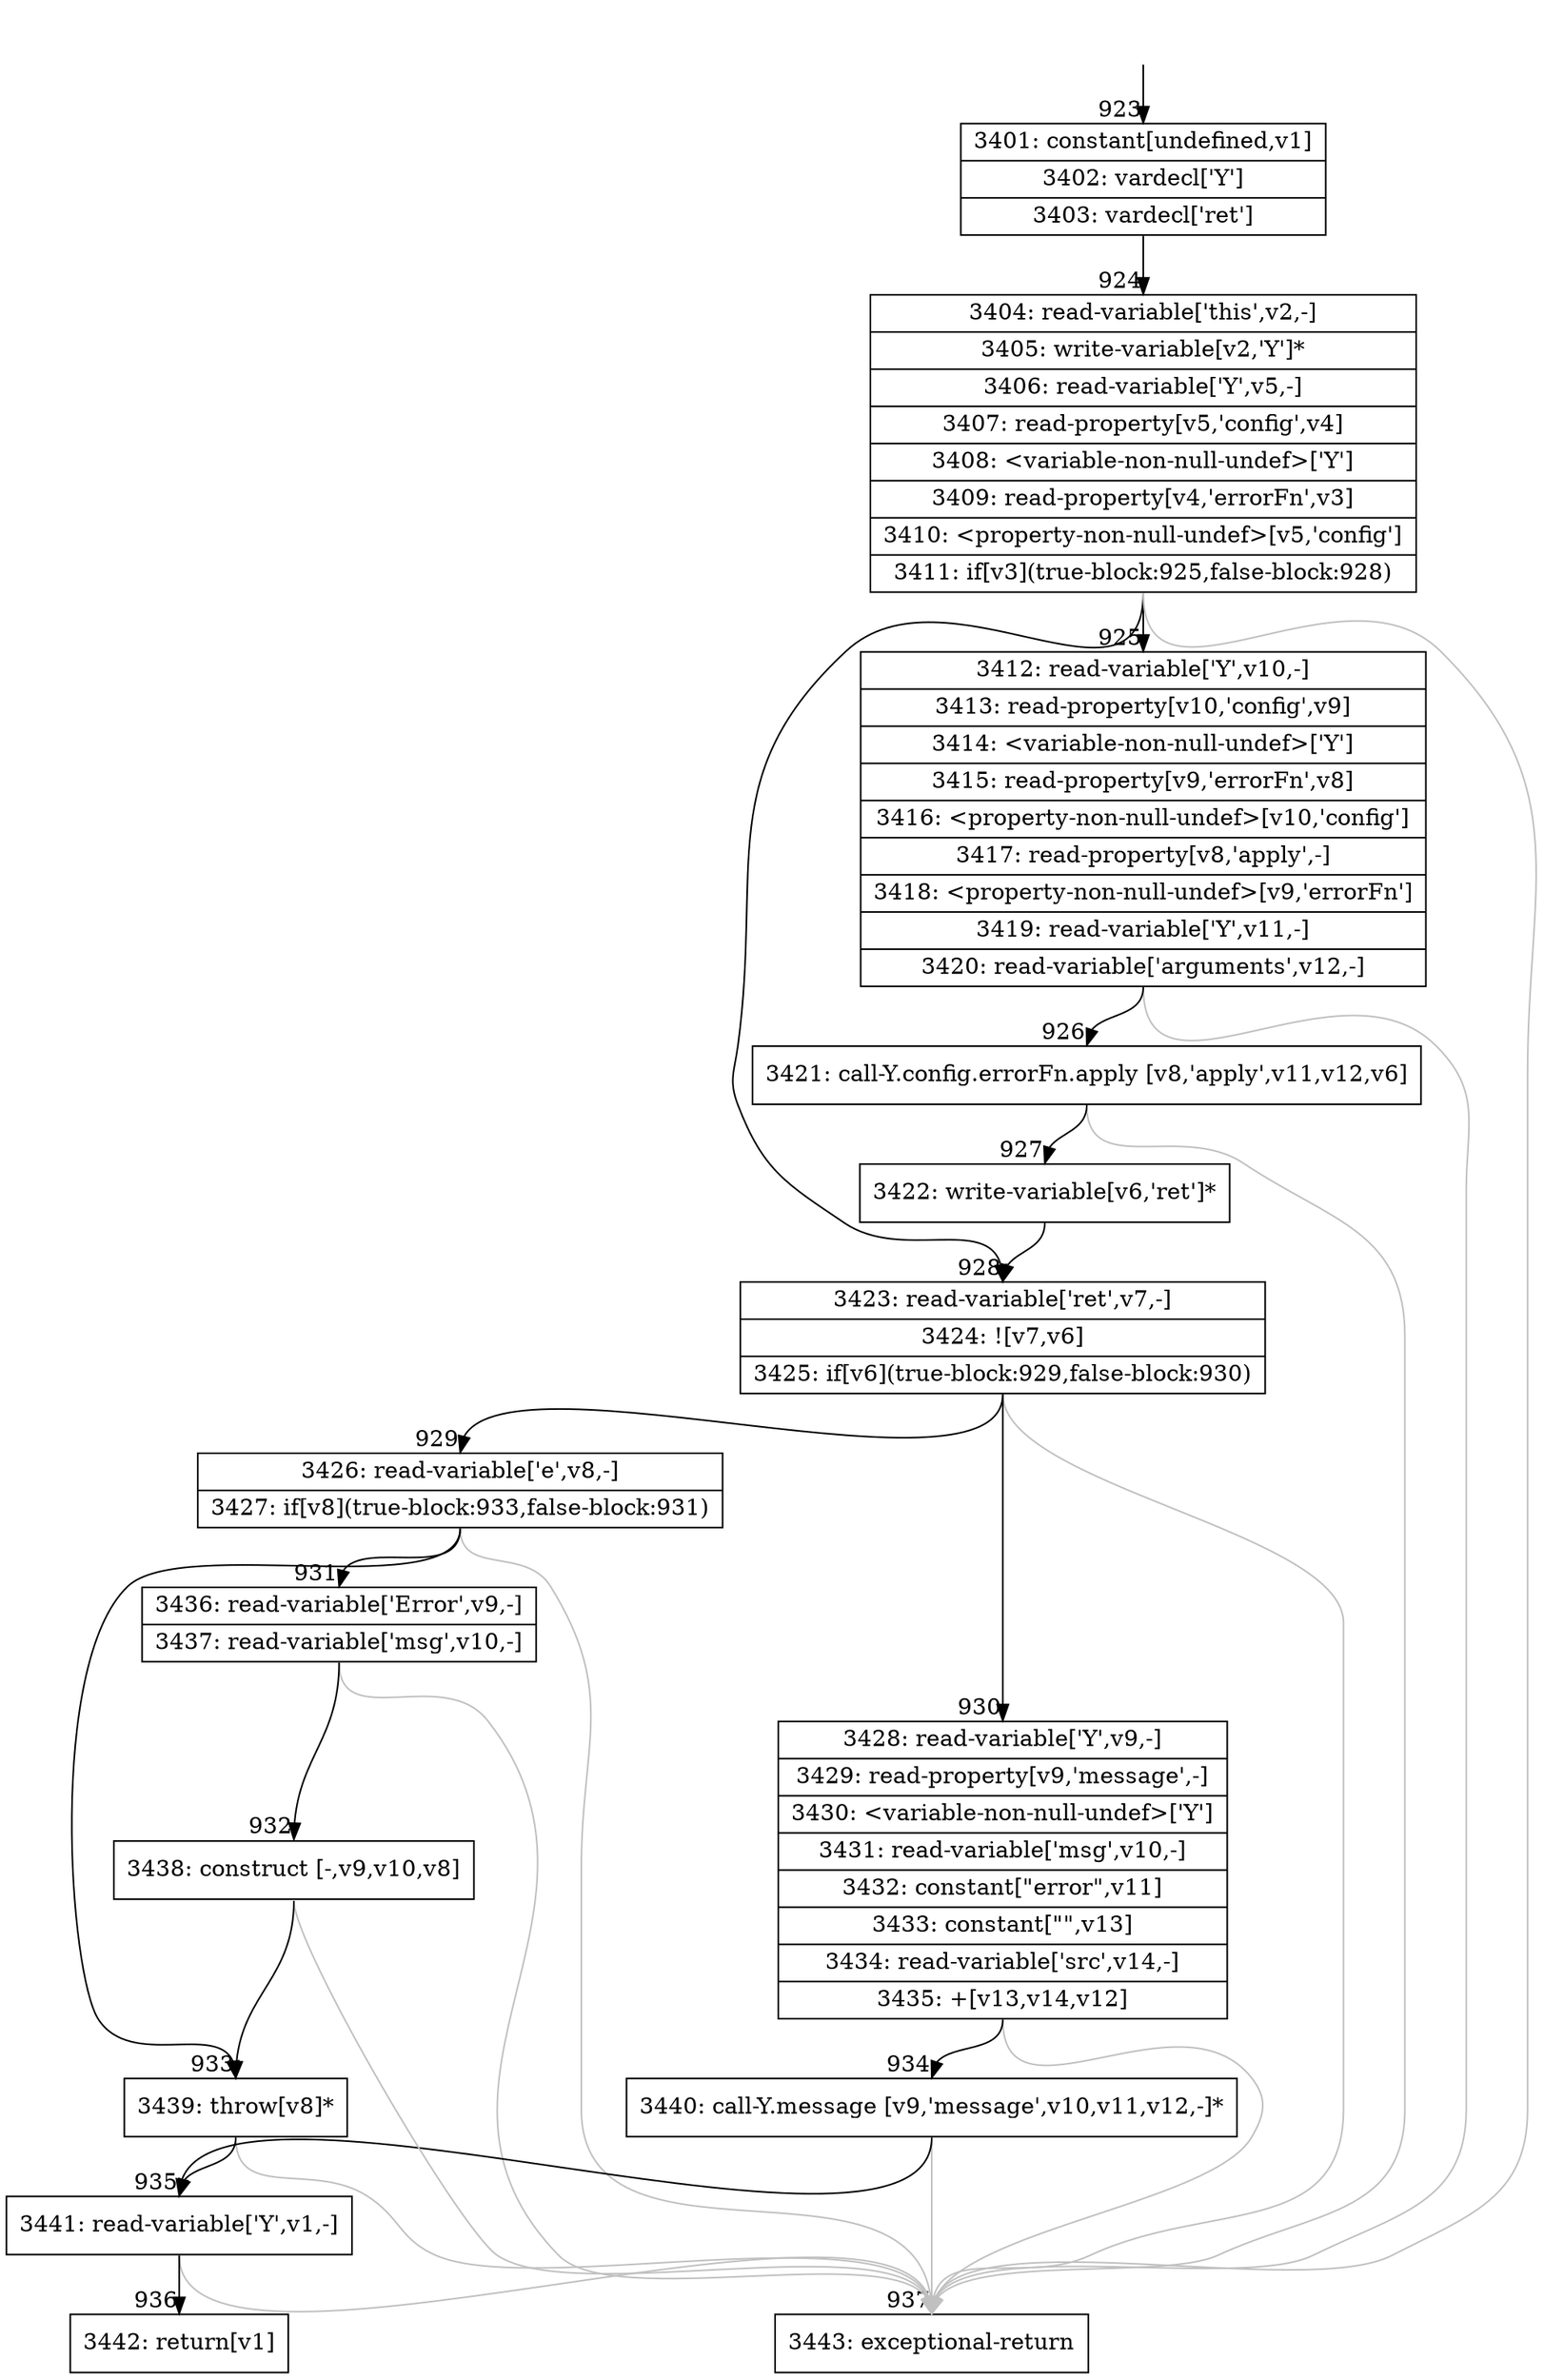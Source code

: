 digraph {
rankdir="TD"
BB_entry37[shape=none,label=""];
BB_entry37 -> BB923 [tailport=s, headport=n, headlabel="    923"]
BB923 [shape=record label="{3401: constant[undefined,v1]|3402: vardecl['Y']|3403: vardecl['ret']}" ] 
BB923 -> BB924 [tailport=s, headport=n, headlabel="      924"]
BB924 [shape=record label="{3404: read-variable['this',v2,-]|3405: write-variable[v2,'Y']*|3406: read-variable['Y',v5,-]|3407: read-property[v5,'config',v4]|3408: \<variable-non-null-undef\>['Y']|3409: read-property[v4,'errorFn',v3]|3410: \<property-non-null-undef\>[v5,'config']|3411: if[v3](true-block:925,false-block:928)}" ] 
BB924 -> BB925 [tailport=s, headport=n, headlabel="      925"]
BB924 -> BB928 [tailport=s, headport=n, headlabel="      928"]
BB924 -> BB937 [tailport=s, headport=n, color=gray, headlabel="      937"]
BB925 [shape=record label="{3412: read-variable['Y',v10,-]|3413: read-property[v10,'config',v9]|3414: \<variable-non-null-undef\>['Y']|3415: read-property[v9,'errorFn',v8]|3416: \<property-non-null-undef\>[v10,'config']|3417: read-property[v8,'apply',-]|3418: \<property-non-null-undef\>[v9,'errorFn']|3419: read-variable['Y',v11,-]|3420: read-variable['arguments',v12,-]}" ] 
BB925 -> BB926 [tailport=s, headport=n, headlabel="      926"]
BB925 -> BB937 [tailport=s, headport=n, color=gray]
BB926 [shape=record label="{3421: call-Y.config.errorFn.apply [v8,'apply',v11,v12,v6]}" ] 
BB926 -> BB927 [tailport=s, headport=n, headlabel="      927"]
BB926 -> BB937 [tailport=s, headport=n, color=gray]
BB927 [shape=record label="{3422: write-variable[v6,'ret']*}" ] 
BB927 -> BB928 [tailport=s, headport=n]
BB928 [shape=record label="{3423: read-variable['ret',v7,-]|3424: ![v7,v6]|3425: if[v6](true-block:929,false-block:930)}" ] 
BB928 -> BB929 [tailport=s, headport=n, headlabel="      929"]
BB928 -> BB930 [tailport=s, headport=n, headlabel="      930"]
BB928 -> BB937 [tailport=s, headport=n, color=gray]
BB929 [shape=record label="{3426: read-variable['e',v8,-]|3427: if[v8](true-block:933,false-block:931)}" ] 
BB929 -> BB933 [tailport=s, headport=n, headlabel="      933"]
BB929 -> BB931 [tailport=s, headport=n, headlabel="      931"]
BB929 -> BB937 [tailport=s, headport=n, color=gray]
BB930 [shape=record label="{3428: read-variable['Y',v9,-]|3429: read-property[v9,'message',-]|3430: \<variable-non-null-undef\>['Y']|3431: read-variable['msg',v10,-]|3432: constant[\"error\",v11]|3433: constant[\"\",v13]|3434: read-variable['src',v14,-]|3435: +[v13,v14,v12]}" ] 
BB930 -> BB934 [tailport=s, headport=n, headlabel="      934"]
BB930 -> BB937 [tailport=s, headport=n, color=gray]
BB931 [shape=record label="{3436: read-variable['Error',v9,-]|3437: read-variable['msg',v10,-]}" ] 
BB931 -> BB932 [tailport=s, headport=n, headlabel="      932"]
BB931 -> BB937 [tailport=s, headport=n, color=gray]
BB932 [shape=record label="{3438: construct [-,v9,v10,v8]}" ] 
BB932 -> BB933 [tailport=s, headport=n]
BB932 -> BB937 [tailport=s, headport=n, color=gray]
BB933 [shape=record label="{3439: throw[v8]*}" ] 
BB933 -> BB935 [tailport=s, headport=n, headlabel="      935"]
BB933 -> BB937 [tailport=s, headport=n, color=gray]
BB934 [shape=record label="{3440: call-Y.message [v9,'message',v10,v11,v12,-]*}" ] 
BB934 -> BB935 [tailport=s, headport=n]
BB934 -> BB937 [tailport=s, headport=n, color=gray]
BB935 [shape=record label="{3441: read-variable['Y',v1,-]}" ] 
BB935 -> BB936 [tailport=s, headport=n, headlabel="      936"]
BB935 -> BB937 [tailport=s, headport=n, color=gray]
BB936 [shape=record label="{3442: return[v1]}" ] 
BB937 [shape=record label="{3443: exceptional-return}" ] 
//#$~ 1362
}
